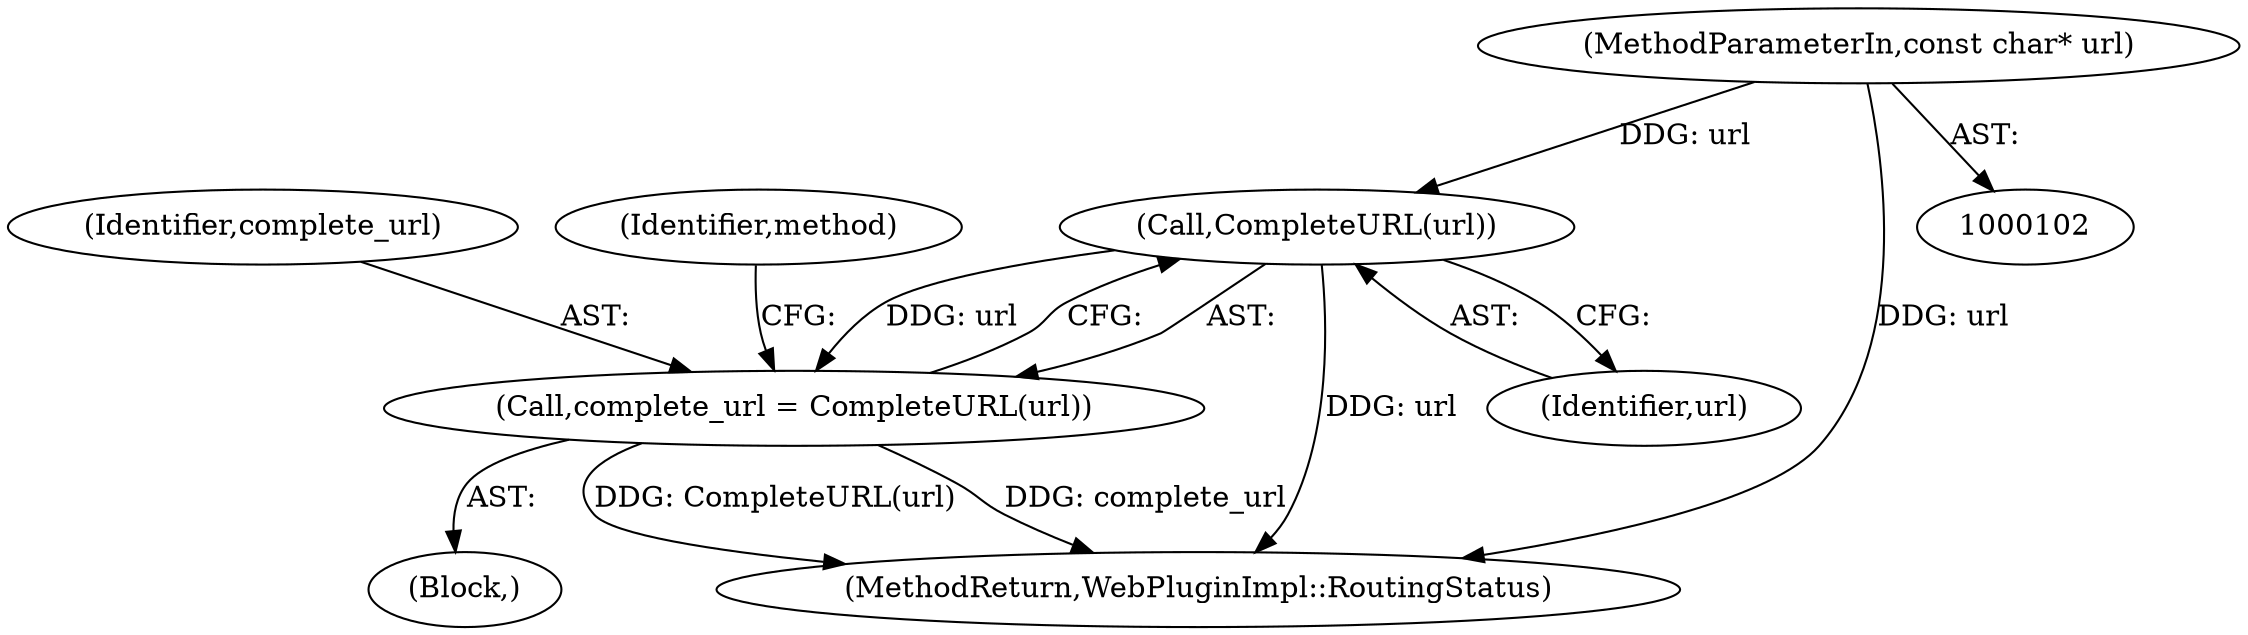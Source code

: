 digraph "0_Chrome_ea3d1d84be3d6f97bf50e76511c9e26af6895533_42@pointer" {
"1000103" [label="(MethodParameterIn,const char* url)"];
"1000157" [label="(Call,CompleteURL(url))"];
"1000155" [label="(Call,complete_url = CompleteURL(url))"];
"1000155" [label="(Call,complete_url = CompleteURL(url))"];
"1000156" [label="(Identifier,complete_url)"];
"1000103" [label="(MethodParameterIn,const char* url)"];
"1000111" [label="(Block,)"];
"1000162" [label="(Identifier,method)"];
"1000158" [label="(Identifier,url)"];
"1000157" [label="(Call,CompleteURL(url))"];
"1000210" [label="(MethodReturn,WebPluginImpl::RoutingStatus)"];
"1000103" -> "1000102"  [label="AST: "];
"1000103" -> "1000210"  [label="DDG: url"];
"1000103" -> "1000157"  [label="DDG: url"];
"1000157" -> "1000155"  [label="AST: "];
"1000157" -> "1000158"  [label="CFG: "];
"1000158" -> "1000157"  [label="AST: "];
"1000155" -> "1000157"  [label="CFG: "];
"1000157" -> "1000210"  [label="DDG: url"];
"1000157" -> "1000155"  [label="DDG: url"];
"1000155" -> "1000111"  [label="AST: "];
"1000156" -> "1000155"  [label="AST: "];
"1000162" -> "1000155"  [label="CFG: "];
"1000155" -> "1000210"  [label="DDG: CompleteURL(url)"];
"1000155" -> "1000210"  [label="DDG: complete_url"];
}
